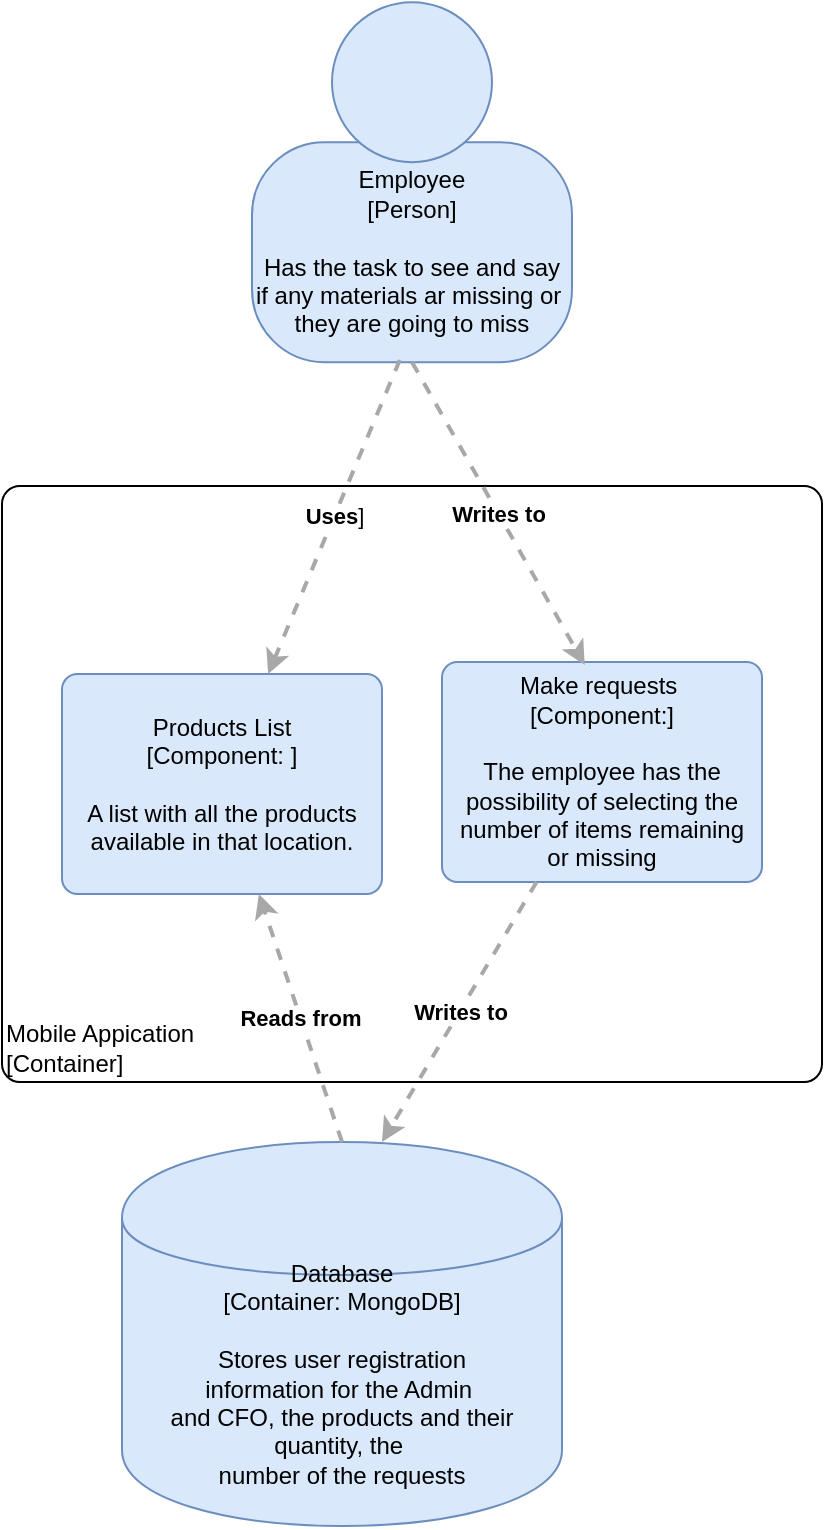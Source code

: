 <mxfile version="10.5.4" type="device"><diagram id="Y9WPn66LSog97lFWAclX" name="Page-1"><mxGraphModel dx="762" dy="1541" grid="1" gridSize="10" guides="1" tooltips="1" connect="1" arrows="1" fold="1" page="1" pageScale="1" pageWidth="583" pageHeight="827" math="0" shadow="0"><root><mxCell id="0"/><mxCell id="1" parent="0"/><mxCell id="GZwwDSnO7_R79dS8rw4g-23" value="" style="group;rounded=0;labelBackgroundColor=none;fillColor=none;fontColor=#000000;align=center;html=1;" parent="1" vertex="1" connectable="0"><mxGeometry x="845" y="-169.929" width="160" height="180" as="geometry"/><C4Person as="c4"/></mxCell><object label="Employee&lt;br&gt;&lt;div&gt;[Person]&lt;/div&gt;&lt;div&gt;&lt;br&gt;&lt;/div&gt;&lt;div&gt;Has the task to see and say&lt;/div&gt;&lt;div&gt;if any materials ar missing or&amp;nbsp;&lt;/div&gt;&lt;div&gt;they are going to miss&lt;/div&gt;" placeholders="1" c4Name="name" c4Type="body" c4Description="Beschreibung" id="GZwwDSnO7_R79dS8rw4g-24"><mxCell style="rounded=1;whiteSpace=wrap;html=1;labelBackgroundColor=none;fillColor=#dae8fc;fontColor=#000000;align=center;arcSize=33;strokeColor=#6c8ebf;" parent="GZwwDSnO7_R79dS8rw4g-23" vertex="1"><mxGeometry y="70" width="160" height="110" as="geometry"/><C4Person as="c4"/></mxCell></object><mxCell id="GZwwDSnO7_R79dS8rw4g-25" value="" style="ellipse;whiteSpace=wrap;html=1;aspect=fixed;rounded=0;labelBackgroundColor=none;fillColor=#dae8fc;fontSize=12;fontColor=#000000;align=center;strokeColor=#6c8ebf;" parent="GZwwDSnO7_R79dS8rw4g-23" vertex="1"><mxGeometry x="40" width="80" height="80" as="geometry"/><C4Person as="c4"/></mxCell><object label="&lt;span&gt;Database&lt;/span&gt;&lt;div&gt;[Container: MongoDB]&lt;/div&gt;&lt;div&gt;&lt;br&gt;&lt;/div&gt;&lt;div&gt;Stores user registration&lt;/div&gt;&lt;div&gt;information for the Admin&amp;nbsp;&lt;/div&gt;&lt;div&gt;and CFO, the products and their quantity, the&amp;nbsp;&lt;/div&gt;&lt;div&gt;number of the requests&lt;/div&gt;" placeholders="1" c4Type="Database" c4Technology="technology" c4Description="Beschreibung" id="WpH0PgQD271ktpPxvavB-17"><mxCell style="shape=cylinder;whiteSpace=wrap;html=1;boundedLbl=1;rounded=0;labelBackgroundColor=none;fillColor=#dae8fc;fontSize=12;fontColor=#000000;align=center;strokeColor=#6c8ebf;" parent="1" vertex="1"><mxGeometry x="780" y="400" width="220" height="192" as="geometry"/><C4Database as="c4"/></mxCell></object><object label="&lt;div style=&quot;text-align: left&quot;&gt;Mobile Appication&lt;/div&gt;&lt;div style=&quot;text-align: left&quot;&gt;[Container]&lt;/div&gt;" placeholders="1" c4Name="name" c4Type="ExecutionEnvironment" c4Application="applicationAndVersion" id="Og0t7tIrDOdKeHDTgrqA-1"><mxCell style="rounded=1;whiteSpace=wrap;html=1;labelBackgroundColor=none;fillColor=#ffffff;fontColor=#000000;align=left;arcSize=3;strokeColor=#000000;verticalAlign=bottom;" vertex="1" parent="1"><mxGeometry x="720" y="72" width="410" height="298" as="geometry"/><C4ExecutionEnvironment as="c4"/></mxCell></object><object label="Products List&lt;br&gt;&lt;div&gt;[Component:&amp;nbsp;&lt;span&gt;]&lt;/span&gt;&lt;/div&gt;&lt;div&gt;&lt;br&gt;&lt;/div&gt;&lt;div&gt;A list with all the products available in that location.&lt;/div&gt;" placeholders="1" c4Name="name" c4Type="Component" c4Technology="technology" c4Description="Beschreibung" id="Og0t7tIrDOdKeHDTgrqA-2"><mxCell style="rounded=1;whiteSpace=wrap;html=1;labelBackgroundColor=none;fillColor=#dae8fc;fontColor=#000000;align=center;arcSize=7;strokeColor=#6c8ebf;" vertex="1" parent="1"><mxGeometry x="750" y="166" width="160" height="110" as="geometry"/><C4Component as="c4"/></mxCell></object><object label="Make requests&amp;nbsp;&lt;br&gt;&lt;div&gt;[Component:]&lt;/div&gt;&lt;div&gt;&lt;br&gt;&lt;/div&gt;&lt;div&gt;The employee has the possibility of selecting the number of items remaining&lt;/div&gt;&lt;div&gt;or missing&lt;/div&gt;" placeholders="1" c4Name="name" c4Type="Component" c4Technology="technology" c4Description="Beschreibung" id="Og0t7tIrDOdKeHDTgrqA-3"><mxCell style="rounded=1;whiteSpace=wrap;html=1;labelBackgroundColor=none;fillColor=#dae8fc;fontColor=#000000;align=center;arcSize=7;strokeColor=#6c8ebf;" vertex="1" parent="1"><mxGeometry x="940" y="160" width="160" height="110" as="geometry"/><C4Component as="c4"/></mxCell></object><object label="&lt;div style=&quot;text-align: left&quot;&gt;&lt;div style=&quot;text-align: center&quot;&gt;&lt;b&gt;Reads from&lt;/b&gt;&lt;/div&gt;&lt;/div&gt;" c4Type="Relationship" c4Description="Beschreibung" c4Technology="technology" id="Og0t7tIrDOdKeHDTgrqA-4"><mxCell style="edgeStyle=none;rounded=0;html=1;jettySize=auto;orthogonalLoop=1;strokeColor=#A8A8A8;strokeWidth=2;fontColor=#000000;jumpStyle=none;dashed=1;exitX=0.5;exitY=0;exitDx=0;exitDy=0;" edge="1" parent="1" source="WpH0PgQD271ktpPxvavB-17" target="Og0t7tIrDOdKeHDTgrqA-2"><mxGeometry width="160" relative="1" as="geometry"><mxPoint x="710" y="690" as="sourcePoint"/><mxPoint x="870" y="690" as="targetPoint"/></mxGeometry><C4Relationship as="c4"/></mxCell></object><object label="&lt;div style=&quot;text-align: left&quot;&gt;&lt;div style=&quot;text-align: center&quot;&gt;&lt;b&gt;Writes to&lt;/b&gt;&lt;/div&gt;&lt;/div&gt;" c4Type="Relationship" c4Description="Beschreibung" c4Technology="technology" id="Og0t7tIrDOdKeHDTgrqA-5"><mxCell style="edgeStyle=none;rounded=0;html=1;jettySize=auto;orthogonalLoop=1;strokeColor=#A8A8A8;strokeWidth=2;fontColor=#000000;jumpStyle=none;dashed=1;" edge="1" parent="1" source="Og0t7tIrDOdKeHDTgrqA-3" target="WpH0PgQD271ktpPxvavB-17"><mxGeometry width="160" relative="1" as="geometry"><mxPoint x="710" y="680" as="sourcePoint"/><mxPoint x="870" y="680" as="targetPoint"/><Array as="points"><mxPoint x="910" y="400"/></Array></mxGeometry><C4Relationship as="c4"/></mxCell></object><object label="&lt;div style=&quot;text-align: left&quot;&gt;&lt;div style=&quot;text-align: center&quot;&gt;&lt;b&gt;Writes to&lt;/b&gt;&lt;/div&gt;&lt;/div&gt;" c4Type="Relationship" c4Description="Beschreibung" c4Technology="technology" id="Og0t7tIrDOdKeHDTgrqA-6"><mxCell style="edgeStyle=none;rounded=0;html=1;entryX=0.446;entryY=0.014;jettySize=auto;orthogonalLoop=1;strokeColor=#A8A8A8;strokeWidth=2;fontColor=#000000;jumpStyle=none;dashed=1;exitX=0.5;exitY=1;exitDx=0;exitDy=0;entryDx=0;entryDy=0;entryPerimeter=0;" edge="1" parent="1" source="GZwwDSnO7_R79dS8rw4g-24" target="Og0t7tIrDOdKeHDTgrqA-3"><mxGeometry width="160" relative="1" as="geometry"><mxPoint x="720" y="680" as="sourcePoint"/><mxPoint x="880" y="680" as="targetPoint"/></mxGeometry><C4Relationship as="c4"/></mxCell></object><object label="&lt;div style=&quot;text-align: left&quot;&gt;&lt;div style=&quot;text-align: center&quot;&gt;&lt;b&gt;Uses&lt;/b&gt;]&lt;/div&gt;&lt;/div&gt;" c4Type="Relationship" c4Description="Beschreibung" c4Technology="technology" id="Og0t7tIrDOdKeHDTgrqA-7"><mxCell style="edgeStyle=none;rounded=0;html=1;jettySize=auto;orthogonalLoop=1;strokeColor=#A8A8A8;strokeWidth=2;fontColor=#000000;jumpStyle=none;dashed=1;exitX=0.462;exitY=0.99;exitDx=0;exitDy=0;exitPerimeter=0;" edge="1" parent="1" source="GZwwDSnO7_R79dS8rw4g-24" target="Og0t7tIrDOdKeHDTgrqA-2"><mxGeometry width="160" relative="1" as="geometry"><mxPoint x="680" y="-20" as="sourcePoint"/><mxPoint x="840" y="-20" as="targetPoint"/></mxGeometry><C4Relationship as="c4"/></mxCell></object></root></mxGraphModel></diagram></mxfile>